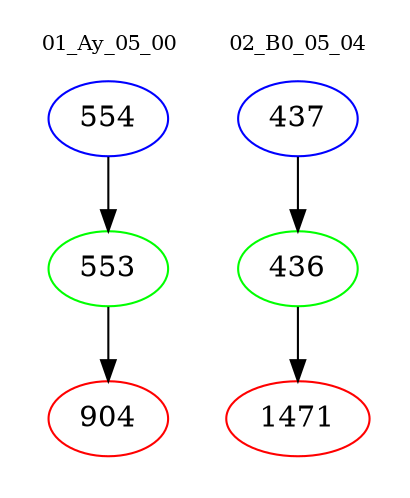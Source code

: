 digraph{
subgraph cluster_0 {
color = white
label = "01_Ay_05_00";
fontsize=10;
T0_554 [label="554", color="blue"]
T0_554 -> T0_553 [color="black"]
T0_553 [label="553", color="green"]
T0_553 -> T0_904 [color="black"]
T0_904 [label="904", color="red"]
}
subgraph cluster_1 {
color = white
label = "02_B0_05_04";
fontsize=10;
T1_437 [label="437", color="blue"]
T1_437 -> T1_436 [color="black"]
T1_436 [label="436", color="green"]
T1_436 -> T1_1471 [color="black"]
T1_1471 [label="1471", color="red"]
}
}
